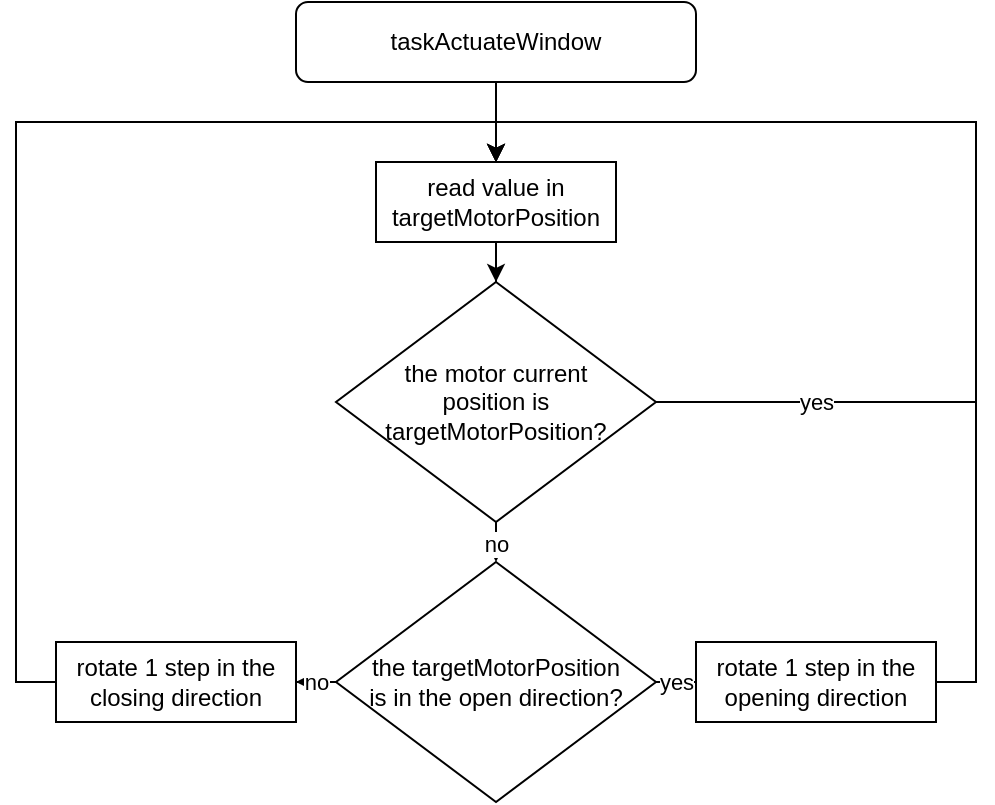 <mxfile version="16.0.0" type="device"><diagram id="C5RBs43oDa-KdzZeNtuy" name="Page-1"><mxGraphModel dx="1038" dy="547" grid="1" gridSize="10" guides="1" tooltips="1" connect="1" arrows="1" fold="1" page="1" pageScale="1" pageWidth="827" pageHeight="1169" math="0" shadow="0"><root><mxCell id="WIyWlLk6GJQsqaUBKTNV-0"/><mxCell id="WIyWlLk6GJQsqaUBKTNV-1" parent="WIyWlLk6GJQsqaUBKTNV-0"/><mxCell id="kXIF5lAyFnLGbSisuO0o-7" value="" style="edgeStyle=orthogonalEdgeStyle;rounded=0;orthogonalLoop=1;jettySize=auto;html=1;fontSize=10;" parent="WIyWlLk6GJQsqaUBKTNV-1" source="kXIF5lAyFnLGbSisuO0o-2" edge="1"><mxGeometry relative="1" as="geometry"><mxPoint x="380" y="160" as="targetPoint"/></mxGeometry></mxCell><mxCell id="kXIF5lAyFnLGbSisuO0o-2" value="taskActuateWindow" style="rounded=1;whiteSpace=wrap;html=1;" parent="WIyWlLk6GJQsqaUBKTNV-1" vertex="1"><mxGeometry x="280" y="80" width="200" height="40" as="geometry"/></mxCell><mxCell id="ftPDsZQ5ac95kDlHr2vu-4" style="edgeStyle=orthogonalEdgeStyle;rounded=0;orthogonalLoop=1;jettySize=auto;html=1;" parent="WIyWlLk6GJQsqaUBKTNV-1" source="ftPDsZQ5ac95kDlHr2vu-0" target="ftPDsZQ5ac95kDlHr2vu-3" edge="1"><mxGeometry relative="1" as="geometry"/></mxCell><mxCell id="ftPDsZQ5ac95kDlHr2vu-0" value="read value in targetMotorPosition" style="rounded=0;whiteSpace=wrap;html=1;" parent="WIyWlLk6GJQsqaUBKTNV-1" vertex="1"><mxGeometry x="320" y="160" width="120" height="40" as="geometry"/></mxCell><mxCell id="ftPDsZQ5ac95kDlHr2vu-5" value="no" style="edgeStyle=orthogonalEdgeStyle;rounded=0;orthogonalLoop=1;jettySize=auto;html=1;" parent="WIyWlLk6GJQsqaUBKTNV-1" source="ftPDsZQ5ac95kDlHr2vu-3" edge="1"><mxGeometry relative="1" as="geometry"><mxPoint x="380" y="360" as="targetPoint"/></mxGeometry></mxCell><mxCell id="ftPDsZQ5ac95kDlHr2vu-7" value="yes" style="edgeStyle=orthogonalEdgeStyle;rounded=0;orthogonalLoop=1;jettySize=auto;html=1;entryX=0.5;entryY=0;entryDx=0;entryDy=0;" parent="WIyWlLk6GJQsqaUBKTNV-1" source="ftPDsZQ5ac95kDlHr2vu-3" target="ftPDsZQ5ac95kDlHr2vu-0" edge="1"><mxGeometry x="-0.714" relative="1" as="geometry"><mxPoint x="480" y="280" as="targetPoint"/><Array as="points"><mxPoint x="620" y="280"/><mxPoint x="620" y="140"/><mxPoint x="380" y="140"/></Array><mxPoint as="offset"/></mxGeometry></mxCell><mxCell id="ftPDsZQ5ac95kDlHr2vu-3" value="the motor current&lt;br&gt;position is&lt;br&gt;targetMotorPosition?" style="rhombus;whiteSpace=wrap;html=1;" parent="WIyWlLk6GJQsqaUBKTNV-1" vertex="1"><mxGeometry x="300" y="220" width="160" height="120" as="geometry"/></mxCell><mxCell id="ZN7FGkJY_COUn4m3mFc4-5" value="no" style="edgeStyle=orthogonalEdgeStyle;rounded=0;orthogonalLoop=1;jettySize=auto;html=1;" edge="1" parent="WIyWlLk6GJQsqaUBKTNV-1" source="ZN7FGkJY_COUn4m3mFc4-0" target="ZN7FGkJY_COUn4m3mFc4-4"><mxGeometry relative="1" as="geometry"/></mxCell><mxCell id="ZN7FGkJY_COUn4m3mFc4-6" value="yes" style="edgeStyle=orthogonalEdgeStyle;rounded=0;orthogonalLoop=1;jettySize=auto;html=1;" edge="1" parent="WIyWlLk6GJQsqaUBKTNV-1" source="ZN7FGkJY_COUn4m3mFc4-0" target="ZN7FGkJY_COUn4m3mFc4-3"><mxGeometry relative="1" as="geometry"/></mxCell><mxCell id="ZN7FGkJY_COUn4m3mFc4-0" value="the targetMotorPosition&lt;br&gt;is in the open direction?" style="rhombus;whiteSpace=wrap;html=1;" vertex="1" parent="WIyWlLk6GJQsqaUBKTNV-1"><mxGeometry x="300" y="360" width="160" height="120" as="geometry"/></mxCell><mxCell id="ZN7FGkJY_COUn4m3mFc4-8" style="edgeStyle=orthogonalEdgeStyle;rounded=0;orthogonalLoop=1;jettySize=auto;html=1;entryX=0.5;entryY=0;entryDx=0;entryDy=0;" edge="1" parent="WIyWlLk6GJQsqaUBKTNV-1" source="ZN7FGkJY_COUn4m3mFc4-3" target="ftPDsZQ5ac95kDlHr2vu-0"><mxGeometry relative="1" as="geometry"><Array as="points"><mxPoint x="620" y="420"/><mxPoint x="620" y="140"/><mxPoint x="380" y="140"/></Array></mxGeometry></mxCell><mxCell id="ZN7FGkJY_COUn4m3mFc4-3" value="rotate 1 step in the opening direction" style="rounded=0;whiteSpace=wrap;html=1;" vertex="1" parent="WIyWlLk6GJQsqaUBKTNV-1"><mxGeometry x="480" y="400" width="120" height="40" as="geometry"/></mxCell><mxCell id="ZN7FGkJY_COUn4m3mFc4-7" style="edgeStyle=orthogonalEdgeStyle;rounded=0;orthogonalLoop=1;jettySize=auto;html=1;entryX=0.5;entryY=0;entryDx=0;entryDy=0;" edge="1" parent="WIyWlLk6GJQsqaUBKTNV-1" source="ZN7FGkJY_COUn4m3mFc4-4" target="ftPDsZQ5ac95kDlHr2vu-0"><mxGeometry relative="1" as="geometry"><Array as="points"><mxPoint x="140" y="420"/><mxPoint x="140" y="140"/><mxPoint x="380" y="140"/></Array></mxGeometry></mxCell><mxCell id="ZN7FGkJY_COUn4m3mFc4-4" value="rotate 1 step in the closing direction" style="rounded=0;whiteSpace=wrap;html=1;" vertex="1" parent="WIyWlLk6GJQsqaUBKTNV-1"><mxGeometry x="160" y="400" width="120" height="40" as="geometry"/></mxCell></root></mxGraphModel></diagram></mxfile>